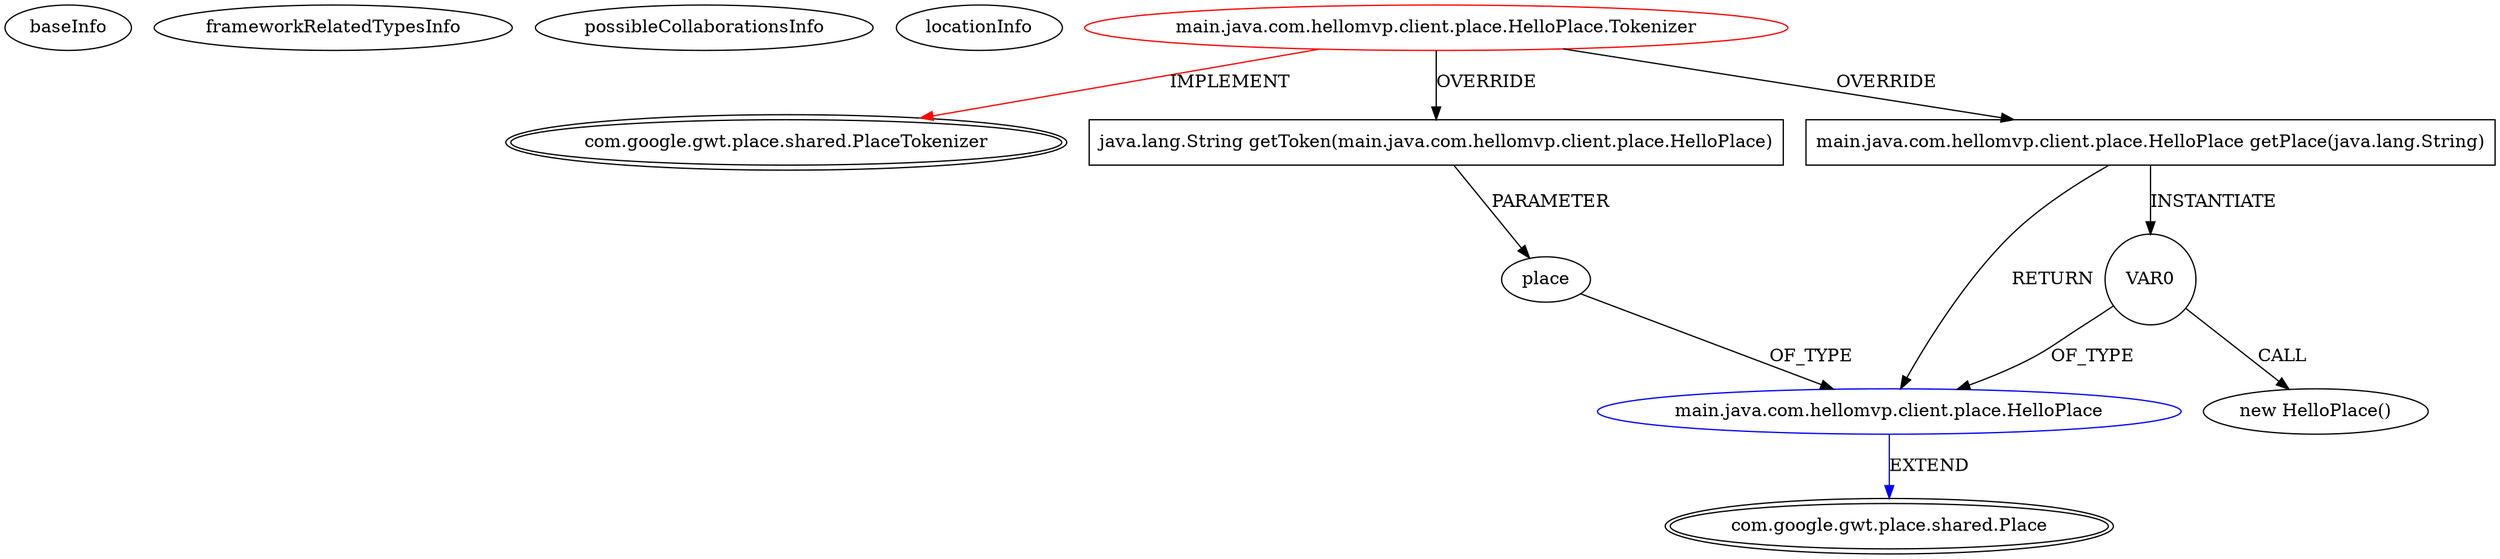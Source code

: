 digraph {
baseInfo[graphId=671,category="extension_graph",isAnonymous=false,possibleRelation=true]
frameworkRelatedTypesInfo[0="com.google.gwt.place.shared.PlaceTokenizer"]
possibleCollaborationsInfo[0="671~OVERRIDING_METHOD_DECLARATION-INSTANTIATION-OVERRIDING_METHOD_DECLARATION-RETURN_TYPE-OVERRIDING_METHOD_DECLARATION-PARAMETER_DECLARATION-~com.google.gwt.place.shared.PlaceTokenizer ~com.google.gwt.place.shared.Place ~false~false"]
locationInfo[projectName="anozaki-GwtHelloMvpTest",filePath="/anozaki-GwtHelloMvpTest/GwtHelloMvpTest-master/src/main/java/com/hellomvp/client/place/HelloPlace.java",contextSignature="Tokenizer",graphId="671"]
0[label="main.java.com.hellomvp.client.place.HelloPlace.Tokenizer",vertexType="ROOT_CLIENT_CLASS_DECLARATION",isFrameworkType=false,color=red]
1[label="com.google.gwt.place.shared.PlaceTokenizer",vertexType="FRAMEWORK_INTERFACE_TYPE",isFrameworkType=true,peripheries=2]
2[label="java.lang.String getToken(main.java.com.hellomvp.client.place.HelloPlace)",vertexType="OVERRIDING_METHOD_DECLARATION",isFrameworkType=false,shape=box]
3[label="place",vertexType="PARAMETER_DECLARATION",isFrameworkType=false]
4[label="main.java.com.hellomvp.client.place.HelloPlace",vertexType="REFERENCE_CLIENT_CLASS_DECLARATION",isFrameworkType=false,color=blue]
5[label="com.google.gwt.place.shared.Place",vertexType="FRAMEWORK_CLASS_TYPE",isFrameworkType=true,peripheries=2]
6[label="main.java.com.hellomvp.client.place.HelloPlace getPlace(java.lang.String)",vertexType="OVERRIDING_METHOD_DECLARATION",isFrameworkType=false,shape=box]
9[label="VAR0",vertexType="VARIABLE_EXPRESION",isFrameworkType=false,shape=circle]
8[label="new HelloPlace()",vertexType="CONSTRUCTOR_CALL",isFrameworkType=false]
0->1[label="IMPLEMENT",color=red]
0->2[label="OVERRIDE"]
4->5[label="EXTEND",color=blue]
3->4[label="OF_TYPE"]
2->3[label="PARAMETER"]
0->6[label="OVERRIDE"]
6->4[label="RETURN"]
6->9[label="INSTANTIATE"]
9->4[label="OF_TYPE"]
9->8[label="CALL"]
}
